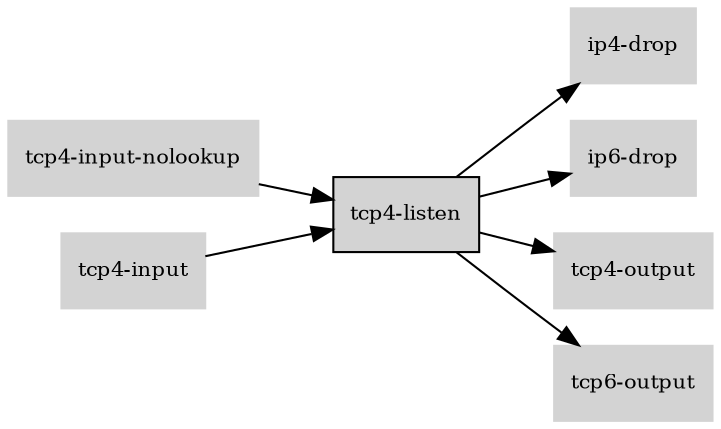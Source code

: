 digraph "tcp4_listen_subgraph" {
  rankdir=LR;
  node [shape=box, style=filled, fontsize=10, color=lightgray, fontcolor=black, fillcolor=lightgray];
  "tcp4-listen" [color=black, fontcolor=black, fillcolor=lightgray];
  edge [fontsize=8];
  "tcp4-input-nolookup" -> "tcp4-listen";
  "tcp4-input" -> "tcp4-listen";
  "tcp4-listen" -> "ip4-drop";
  "tcp4-listen" -> "ip6-drop";
  "tcp4-listen" -> "tcp4-output";
  "tcp4-listen" -> "tcp6-output";
}
